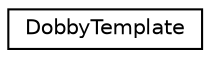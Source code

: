digraph "Graphical Class Hierarchy"
{
 // LATEX_PDF_SIZE
  edge [fontname="Helvetica",fontsize="10",labelfontname="Helvetica",labelfontsize="10"];
  node [fontname="Helvetica",fontsize="10",shape=record];
  rankdir="LR";
  Node0 [label="DobbyTemplate",height=0.2,width=0.4,color="black", fillcolor="white", style="filled",URL="$classDobbyTemplate.html",tooltip="Singleton class that returns the OCI JSON template."];
}
